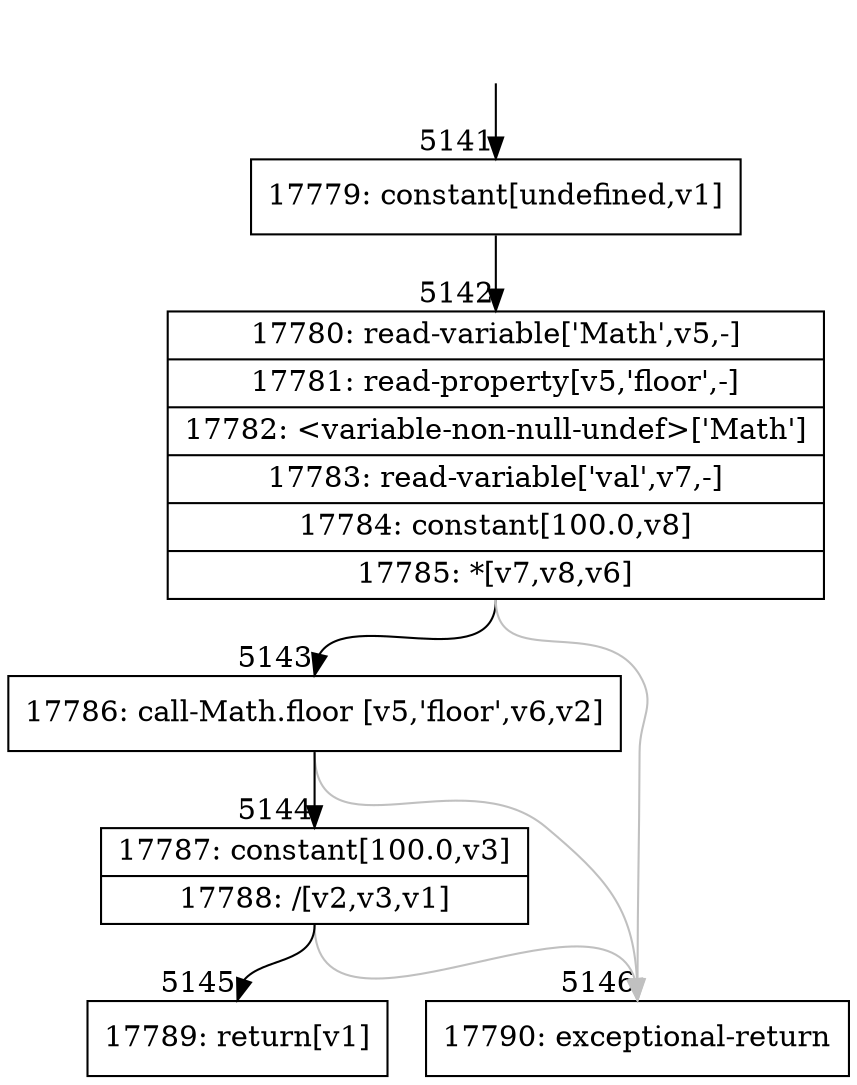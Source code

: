 digraph {
rankdir="TD"
BB_entry344[shape=none,label=""];
BB_entry344 -> BB5141 [tailport=s, headport=n, headlabel="    5141"]
BB5141 [shape=record label="{17779: constant[undefined,v1]}" ] 
BB5141 -> BB5142 [tailport=s, headport=n, headlabel="      5142"]
BB5142 [shape=record label="{17780: read-variable['Math',v5,-]|17781: read-property[v5,'floor',-]|17782: \<variable-non-null-undef\>['Math']|17783: read-variable['val',v7,-]|17784: constant[100.0,v8]|17785: *[v7,v8,v6]}" ] 
BB5142 -> BB5143 [tailport=s, headport=n, headlabel="      5143"]
BB5142 -> BB5146 [tailport=s, headport=n, color=gray, headlabel="      5146"]
BB5143 [shape=record label="{17786: call-Math.floor [v5,'floor',v6,v2]}" ] 
BB5143 -> BB5144 [tailport=s, headport=n, headlabel="      5144"]
BB5143 -> BB5146 [tailport=s, headport=n, color=gray]
BB5144 [shape=record label="{17787: constant[100.0,v3]|17788: /[v2,v3,v1]}" ] 
BB5144 -> BB5145 [tailport=s, headport=n, headlabel="      5145"]
BB5144 -> BB5146 [tailport=s, headport=n, color=gray]
BB5145 [shape=record label="{17789: return[v1]}" ] 
BB5146 [shape=record label="{17790: exceptional-return}" ] 
//#$~ 9386
}

